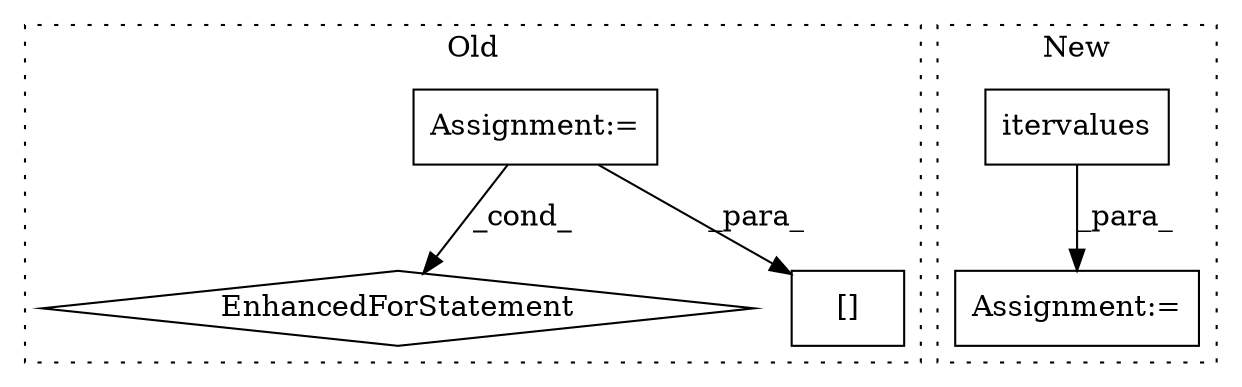 digraph G {
subgraph cluster0 {
1 [label="EnhancedForStatement" a="70" s="46568,46640" l="57,2" shape="diamond"];
4 [label="Assignment:=" a="7" s="46568,46640" l="57,2" shape="box"];
5 [label="[]" a="2" s="46761,46767" l="3,1" shape="box"];
label = "Old";
style="dotted";
}
subgraph cluster1 {
2 [label="itervalues" a="32" s="28462,28482" l="11,1" shape="box"];
3 [label="Assignment:=" a="7" s="28389" l="1" shape="box"];
label = "New";
style="dotted";
}
2 -> 3 [label="_para_"];
4 -> 5 [label="_para_"];
4 -> 1 [label="_cond_"];
}